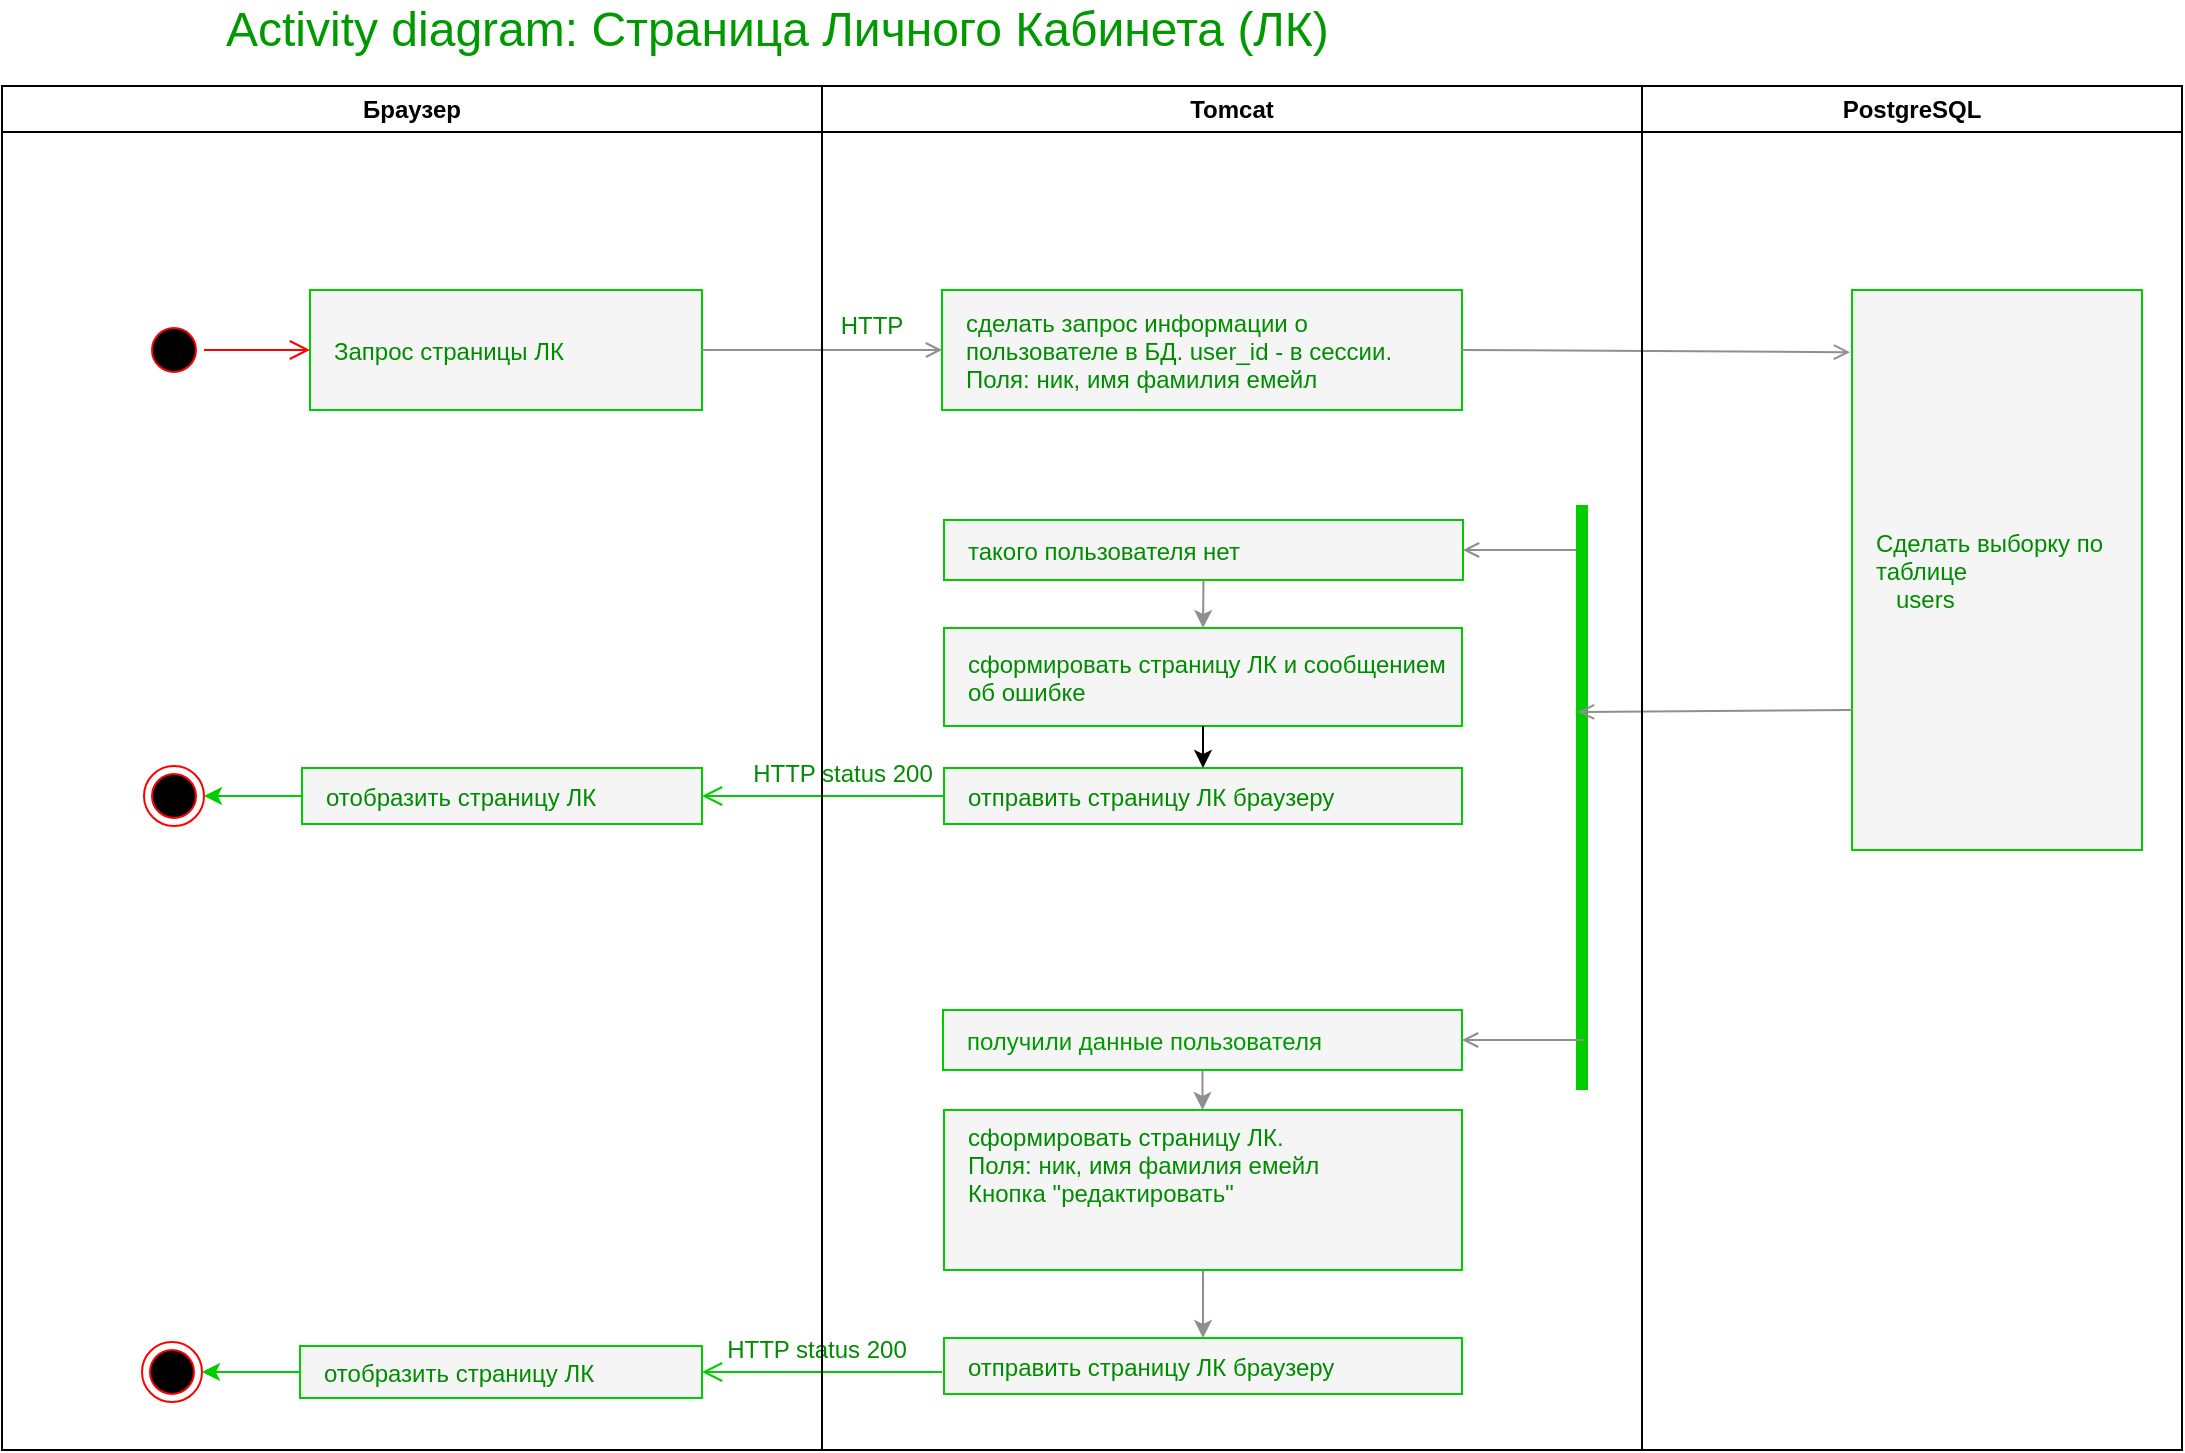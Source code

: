 <mxfile version="14.5.1" type="device"><diagram name="Page-1" id="e7e014a7-5840-1c2e-5031-d8a46d1fe8dd"><mxGraphModel dx="1086" dy="806" grid="1" gridSize="10" guides="1" tooltips="1" connect="1" arrows="1" fold="1" page="1" pageScale="1" pageWidth="1169" pageHeight="826" background="#ffffff" math="0" shadow="0"><root><mxCell id="0"/><mxCell id="1" parent="0"/><mxCell id="Vama4_EekcaHYRvys6HK-190" value="такого пользователя нет" style="align=left;spacingLeft=10;fillColor=#f5f5f5;strokeColor=#00CC00;fontColor=#008C00;container=0;" parent="1" vertex="1"><mxGeometry x="521" y="345" width="259.5" height="30" as="geometry"/></mxCell><mxCell id="Vama4_EekcaHYRvys6HK-191" value="сделать запрос информации о &#10;пользователе в БД. user_id - в сессии.&#10;Поля: ник, имя фамилия емейл" style="align=left;spacingLeft=10;fillColor=#f5f5f5;strokeColor=#00CC00;fontColor=#008C00;container=0;" parent="1" vertex="1"><mxGeometry x="520" y="230" width="260" height="60" as="geometry"/></mxCell><mxCell id="Vama4_EekcaHYRvys6HK-192" value="Сделать выборку по &#10;таблице&#10;   users" style="align=left;spacingLeft=10;fillColor=#f5f5f5;strokeColor=#00CC00;fontColor=#008C00;container=0;" parent="1" vertex="1"><mxGeometry x="975" y="230" width="145" height="280" as="geometry"/></mxCell><mxCell id="Vama4_EekcaHYRvys6HK-193" value="Запрос страницы ЛК" style="align=left;spacingLeft=10;fillColor=#f5f5f5;strokeColor=#00CC00;fontColor=#008C00;container=0;" parent="1" vertex="1"><mxGeometry x="204" y="230" width="196" height="60" as="geometry"/></mxCell><mxCell id="Vama4_EekcaHYRvys6HK-194" value="" style="edgeStyle=elbowEdgeStyle;elbow=horizontal;verticalAlign=bottom;endArrow=open;endSize=8;strokeColor=#FF0000;endFill=1;rounded=0" parent="1" source="Vama4_EekcaHYRvys6HK-200" target="Vama4_EekcaHYRvys6HK-193" edge="1"><mxGeometry x="300" y="191" as="geometry"><mxPoint x="315" y="261" as="targetPoint"/></mxGeometry></mxCell><mxCell id="Vama4_EekcaHYRvys6HK-196" value="" style="endArrow=open;endFill=1;rounded=0;exitX=1;exitY=0.5;exitDx=0;exitDy=0;fontColor=#00CC00;strokeWidth=1;strokeColor=#8F8F8F;" parent="1" source="Vama4_EekcaHYRvys6HK-193" edge="1"><mxGeometry x="520" y="374" as="geometry"><mxPoint x="520" y="260" as="targetPoint"/></mxGeometry></mxCell><mxCell id="Vama4_EekcaHYRvys6HK-198" value="HTTP status 200" style="text;html=1;fillColor=none;align=center;verticalAlign=middle;whiteSpace=wrap;rounded=0;fontColor=#008C00;container=0;" parent="1" vertex="1"><mxGeometry x="410" y="462" width="121" height="20" as="geometry"/></mxCell><mxCell id="Vama4_EekcaHYRvys6HK-199" value="" style="endArrow=open;endFill=1;rounded=0;fontColor=#00CC00;strokeWidth=1;exitX=1;exitY=0.5;exitDx=0;exitDy=0;entryX=-0.007;entryY=0.111;entryDx=0;entryDy=0;entryPerimeter=0;strokeColor=#8F8F8F;" parent="1" source="Vama4_EekcaHYRvys6HK-191" target="Vama4_EekcaHYRvys6HK-192" edge="1"><mxGeometry x="530" y="384" as="geometry"><mxPoint x="975" y="259" as="targetPoint"/><mxPoint x="925" y="259" as="sourcePoint"/></mxGeometry></mxCell><mxCell id="Vama4_EekcaHYRvys6HK-200" value="" style="ellipse;shape=startState;fillColor=#000000;strokeColor=#ff0000;container=0;" parent="1" vertex="1"><mxGeometry x="121" y="245" width="30" height="30" as="geometry"/></mxCell><mxCell id="Vama4_EekcaHYRvys6HK-201" value="отправить страницу ЛК браузеру" style="align=left;spacingLeft=10;fillColor=#f5f5f5;strokeColor=#00CC00;fontColor=#008C00;container=0;" parent="1" vertex="1"><mxGeometry x="521" y="469" width="259" height="28" as="geometry"/></mxCell><mxCell id="Vama4_EekcaHYRvys6HK-202" value="" style="endArrow=open;endFill=1;rounded=0;fontColor=#00CC00;strokeWidth=1;entryX=1;entryY=0.5;entryDx=0;entryDy=0;strokeColor=#8F8F8F;" parent="1" target="Vama4_EekcaHYRvys6HK-190" edge="1"><mxGeometry x="362" y="159" as="geometry"><mxPoint x="852" y="375" as="targetPoint"/><mxPoint x="841" y="360" as="sourcePoint"/></mxGeometry></mxCell><mxCell id="r5FNnOLShPN78urTlYSq-1" value="" style="ellipse;shape=endState;fillColor=#000000;strokeColor=#ff0000;container=0;" parent="1" vertex="1"><mxGeometry x="121" y="468" width="30" height="30" as="geometry"/></mxCell><mxCell id="r5FNnOLShPN78urTlYSq-2" value="" style="edgeStyle=elbowEdgeStyle;elbow=horizontal;verticalAlign=bottom;endArrow=open;endSize=8;endFill=1;rounded=0;exitX=0;exitY=0.5;exitDx=0;exitDy=0;strokeColor=#00CC00;entryX=1;entryY=0.5;entryDx=0;entryDy=0;" parent="1" source="Vama4_EekcaHYRvys6HK-201" target="ImypncF9MxeKrPkn1JXK-20" edge="1"><mxGeometry x="130" y="25" as="geometry"><mxPoint x="450" y="483" as="targetPoint"/><mxPoint x="72" y="378" as="sourcePoint"/></mxGeometry></mxCell><mxCell id="ImypncF9MxeKrPkn1JXK-1" value="" style="shape=line;strokeWidth=6;rotation=90;strokeColor=#00CC00;" parent="1" vertex="1"><mxGeometry x="693.75" y="476.25" width="292.5" height="15" as="geometry"/></mxCell><mxCell id="ImypncF9MxeKrPkn1JXK-4" value="" style="endArrow=open;endFill=1;rounded=0;fontColor=#00CC00;strokeWidth=1;exitX=0;exitY=0.75;exitDx=0;exitDy=0;strokeColor=#8F8F8F;entryX=0.354;entryY=0.633;entryDx=0;entryDy=0;entryPerimeter=0;" parent="1" source="Vama4_EekcaHYRvys6HK-192" target="ImypncF9MxeKrPkn1JXK-1" edge="1"><mxGeometry x="372" y="169" as="geometry"><mxPoint x="910" y="440" as="targetPoint"/><mxPoint x="935" y="370.08" as="sourcePoint"/></mxGeometry></mxCell><mxCell id="ImypncF9MxeKrPkn1JXK-7" value="" style="edgeStyle=orthogonalEdgeStyle;rounded=0;orthogonalLoop=1;jettySize=auto;html=1;strokeColor=#8F8F8F;" parent="1" source="ImypncF9MxeKrPkn1JXK-8" target="ImypncF9MxeKrPkn1JXK-10" edge="1"><mxGeometry relative="1" as="geometry"/></mxCell><mxCell id="ImypncF9MxeKrPkn1JXK-18" value="" style="edgeStyle=orthogonalEdgeStyle;rounded=0;orthogonalLoop=1;jettySize=auto;html=1;strokeColor=#8F8F8F;strokeWidth=1;fontColor=#D90000;" parent="1" source="ImypncF9MxeKrPkn1JXK-10" target="ImypncF9MxeKrPkn1JXK-15" edge="1"><mxGeometry relative="1" as="geometry"/></mxCell><mxCell id="ImypncF9MxeKrPkn1JXK-10" value="сформировать страницу ЛК.&#10;Поля: ник, имя фамилия емейл&#10;Кнопка &quot;редактировать&quot;" style="align=left;spacingLeft=10;fillColor=#f5f5f5;strokeColor=#00CC00;fontColor=#008C00;container=0;verticalAlign=top;" parent="1" vertex="1"><mxGeometry x="521" y="640" width="259" height="80" as="geometry"/></mxCell><mxCell id="ImypncF9MxeKrPkn1JXK-11" value="" style="endArrow=open;endFill=1;rounded=0;fontColor=#00CC00;strokeWidth=1;entryX=1;entryY=0.5;entryDx=0;entryDy=0;strokeColor=#8F8F8F;" parent="1" target="ImypncF9MxeKrPkn1JXK-8" edge="1"><mxGeometry x="362" y="314" as="geometry"><mxPoint x="852" y="530" as="targetPoint"/><mxPoint x="841" y="605" as="sourcePoint"/></mxGeometry></mxCell><mxCell id="ImypncF9MxeKrPkn1JXK-15" value="отправить страницу ЛК браузеру" style="align=left;spacingLeft=10;fillColor=#f5f5f5;strokeColor=#00CC00;fontColor=#008C00;container=0;" parent="1" vertex="1"><mxGeometry x="521" y="754" width="259" height="28" as="geometry"/></mxCell><mxCell id="ImypncF9MxeKrPkn1JXK-19" value="Activity diagram: Страница Личного Кабинета (ЛК)" style="text;html=1;strokeColor=none;fillColor=none;align=left;verticalAlign=middle;whiteSpace=wrap;rounded=0;fontSize=24;fontColor=#009900;" parent="1" vertex="1"><mxGeometry x="160" y="90" width="890" height="20" as="geometry"/></mxCell><mxCell id="ImypncF9MxeKrPkn1JXK-20" value="отобразить страницу ЛК" style="align=left;spacingLeft=10;fillColor=#f5f5f5;strokeColor=#00CC00;fontColor=#008C00;container=0;" parent="1" vertex="1"><mxGeometry x="200" y="469" width="200" height="28" as="geometry"/></mxCell><mxCell id="ImypncF9MxeKrPkn1JXK-22" value="" style="endArrow=classic;html=1;strokeColor=#00CC00;strokeWidth=1;fontSize=24;fontColor=#009900;entryX=1;entryY=0.5;entryDx=0;entryDy=0;exitX=0;exitY=0.5;exitDx=0;exitDy=0;" parent="1" source="ImypncF9MxeKrPkn1JXK-20" target="r5FNnOLShPN78urTlYSq-1" edge="1"><mxGeometry width="50" height="50" relative="1" as="geometry"><mxPoint x="620" y="569" as="sourcePoint"/><mxPoint x="670" y="519" as="targetPoint"/></mxGeometry></mxCell><mxCell id="ImypncF9MxeKrPkn1JXK-23" value="HTTP status 200" style="text;html=1;fillColor=none;align=center;verticalAlign=middle;whiteSpace=wrap;rounded=0;fontColor=#008C00;container=0;" parent="1" vertex="1"><mxGeometry x="397" y="750" width="121" height="20" as="geometry"/></mxCell><mxCell id="ImypncF9MxeKrPkn1JXK-24" value="" style="ellipse;shape=endState;fillColor=#000000;strokeColor=#ff0000;container=0;" parent="1" vertex="1"><mxGeometry x="120" y="756" width="30" height="30" as="geometry"/></mxCell><mxCell id="ImypncF9MxeKrPkn1JXK-25" value="" style="edgeStyle=elbowEdgeStyle;elbow=horizontal;verticalAlign=bottom;endArrow=open;endSize=8;endFill=1;rounded=0;exitX=0;exitY=0.5;exitDx=0;exitDy=0;strokeColor=#00CC00;entryX=1;entryY=0.5;entryDx=0;entryDy=0;" parent="1" target="ImypncF9MxeKrPkn1JXK-26" edge="1"><mxGeometry x="129" y="313" as="geometry"><mxPoint x="449" y="771" as="targetPoint"/><mxPoint x="520" y="771" as="sourcePoint"/></mxGeometry></mxCell><mxCell id="ImypncF9MxeKrPkn1JXK-26" value="отобразить страницу ЛК" style="align=left;spacingLeft=10;fillColor=#f5f5f5;strokeColor=#00CC00;fontColor=#008C00;container=0;" parent="1" vertex="1"><mxGeometry x="199" y="758" width="201" height="26" as="geometry"/></mxCell><mxCell id="ImypncF9MxeKrPkn1JXK-27" value="" style="endArrow=classic;html=1;strokeColor=#00CC00;strokeWidth=1;fontSize=24;fontColor=#009900;entryX=1;entryY=0.5;entryDx=0;entryDy=0;exitX=0;exitY=0.5;exitDx=0;exitDy=0;" parent="1" source="ImypncF9MxeKrPkn1JXK-26" target="ImypncF9MxeKrPkn1JXK-24" edge="1"><mxGeometry width="50" height="50" relative="1" as="geometry"><mxPoint x="619" y="857" as="sourcePoint"/><mxPoint x="669" y="807" as="targetPoint"/></mxGeometry></mxCell><mxCell id="ImypncF9MxeKrPkn1JXK-28" value="Браузер" style="swimlane;whiteSpace=wrap" parent="1" vertex="1"><mxGeometry x="50" y="128" width="410" height="682" as="geometry"/></mxCell><mxCell id="ImypncF9MxeKrPkn1JXK-39" value="HTTP" style="text;html=1;fillColor=none;align=center;verticalAlign=middle;whiteSpace=wrap;rounded=0;fontColor=#008C00;container=0;" parent="1" vertex="1"><mxGeometry x="460" y="238" width="50" height="20" as="geometry"/></mxCell><mxCell id="ImypncF9MxeKrPkn1JXK-40" value="Tomcat" style="swimlane;whiteSpace=wrap" parent="1" vertex="1"><mxGeometry x="460" y="128" width="410" height="682" as="geometry"/></mxCell><mxCell id="K6sdvQD7y9w7Kz8EHiQY-2" value="сформировать страницу ЛК и сообщением &#10;об ошибке" style="align=left;spacingLeft=10;fillColor=#f5f5f5;strokeColor=#00CC00;fontColor=#008C00;container=0;" parent="ImypncF9MxeKrPkn1JXK-40" vertex="1"><mxGeometry x="61" y="271" width="259" height="49" as="geometry"/></mxCell><mxCell id="ImypncF9MxeKrPkn1JXK-8" value="получили данные пользователя" style="align=left;spacingLeft=10;fillColor=#f5f5f5;strokeColor=#00CC00;container=0;fontColor=#009900;" parent="ImypncF9MxeKrPkn1JXK-40" vertex="1"><mxGeometry x="60.5" y="462" width="259.5" height="30" as="geometry"/></mxCell><mxCell id="ImypncF9MxeKrPkn1JXK-41" value="PostgreSQL" style="swimlane;whiteSpace=wrap" parent="1" vertex="1"><mxGeometry x="870" y="128" width="270" height="682" as="geometry"/></mxCell><mxCell id="K6sdvQD7y9w7Kz8EHiQY-11" value="" style="edgeStyle=orthogonalEdgeStyle;rounded=0;orthogonalLoop=1;jettySize=auto;html=1;strokeColor=#8F8F8F;entryX=0.5;entryY=0;entryDx=0;entryDy=0;exitX=0.5;exitY=1;exitDx=0;exitDy=0;" parent="1" source="Vama4_EekcaHYRvys6HK-190" target="K6sdvQD7y9w7Kz8EHiQY-2" edge="1"><mxGeometry relative="1" as="geometry"><mxPoint x="670.8" y="550" as="sourcePoint"/><mxPoint x="670.5" y="585" as="targetPoint"/></mxGeometry></mxCell><mxCell id="IxH7nzMdrrkrOQ79AwTg-1" value="" style="endArrow=classic;html=1;exitX=0.5;exitY=1;exitDx=0;exitDy=0;" parent="1" source="K6sdvQD7y9w7Kz8EHiQY-2" target="Vama4_EekcaHYRvys6HK-201" edge="1"><mxGeometry width="50" height="50" relative="1" as="geometry"><mxPoint x="700" y="400" as="sourcePoint"/><mxPoint x="750" y="350" as="targetPoint"/></mxGeometry></mxCell></root></mxGraphModel></diagram></mxfile>